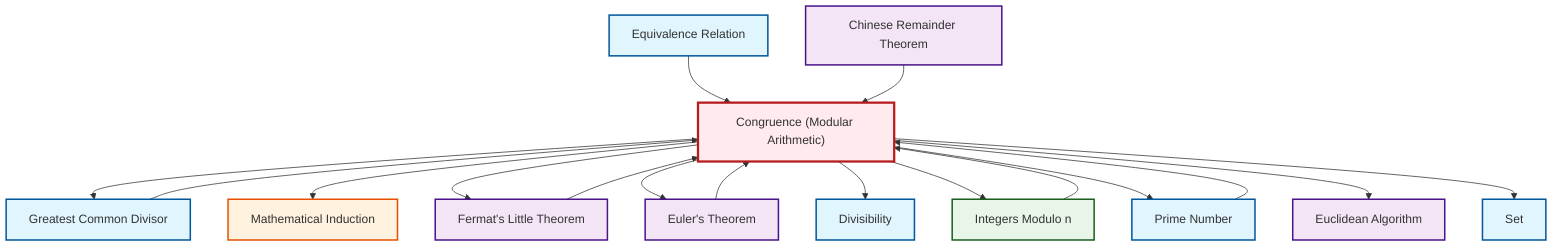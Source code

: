 graph TD
    classDef definition fill:#e1f5fe,stroke:#01579b,stroke-width:2px
    classDef theorem fill:#f3e5f5,stroke:#4a148c,stroke-width:2px
    classDef axiom fill:#fff3e0,stroke:#e65100,stroke-width:2px
    classDef example fill:#e8f5e9,stroke:#1b5e20,stroke-width:2px
    classDef current fill:#ffebee,stroke:#b71c1c,stroke-width:3px
    ax-induction["Mathematical Induction"]:::axiom
    def-congruence["Congruence (Modular Arithmetic)"]:::definition
    ex-quotient-integers-mod-n["Integers Modulo n"]:::example
    thm-euler["Euler's Theorem"]:::theorem
    thm-chinese-remainder["Chinese Remainder Theorem"]:::theorem
    def-set["Set"]:::definition
    thm-fermat-little["Fermat's Little Theorem"]:::theorem
    def-gcd["Greatest Common Divisor"]:::definition
    def-divisibility["Divisibility"]:::definition
    def-prime["Prime Number"]:::definition
    def-equivalence-relation["Equivalence Relation"]:::definition
    thm-euclidean-algorithm["Euclidean Algorithm"]:::theorem
    thm-fermat-little --> def-congruence
    def-congruence --> def-gcd
    thm-euler --> def-congruence
    def-equivalence-relation --> def-congruence
    def-congruence --> ax-induction
    def-congruence --> thm-fermat-little
    def-congruence --> thm-euler
    def-congruence --> def-divisibility
    def-congruence --> ex-quotient-integers-mod-n
    thm-chinese-remainder --> def-congruence
    ex-quotient-integers-mod-n --> def-congruence
    def-gcd --> def-congruence
    def-prime --> def-congruence
    def-congruence --> def-prime
    def-congruence --> thm-euclidean-algorithm
    def-congruence --> def-set
    class def-congruence current